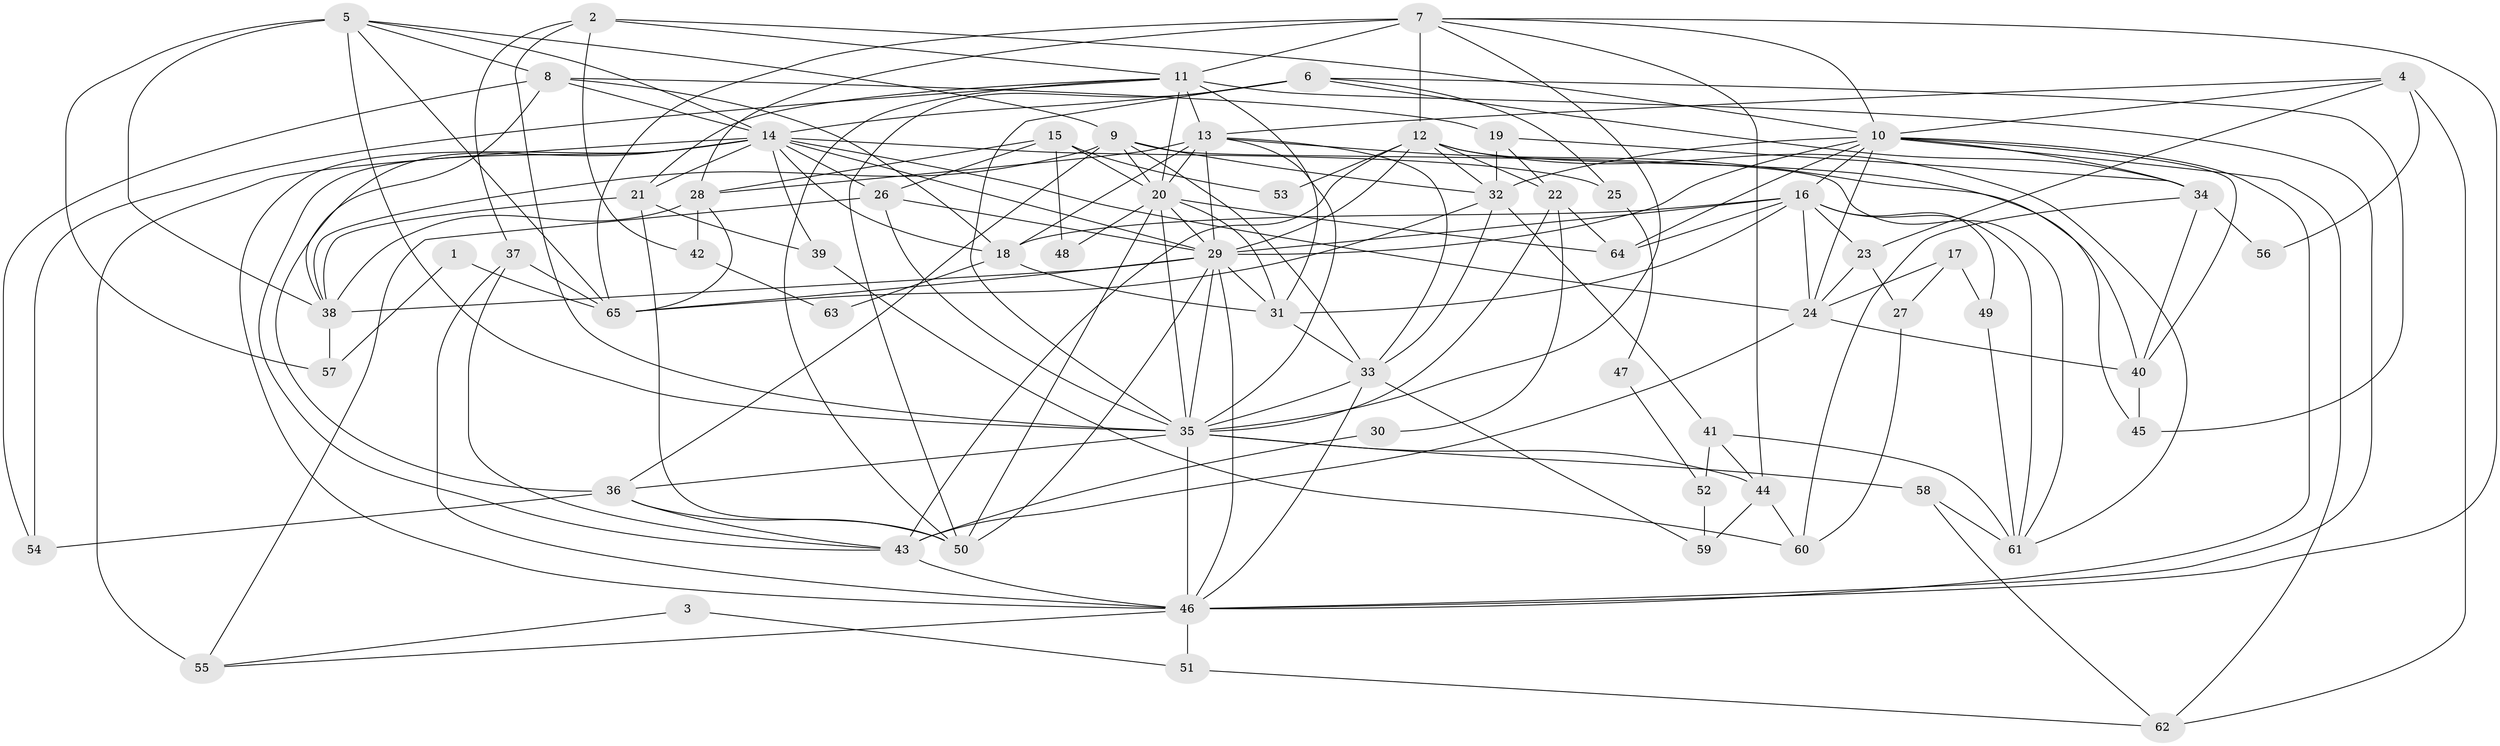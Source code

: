 // original degree distribution, {2: 0.12307692307692308, 5: 0.2076923076923077, 4: 0.2692307692307692, 3: 0.2692307692307692, 6: 0.09230769230769231, 8: 0.007692307692307693, 7: 0.03076923076923077}
// Generated by graph-tools (version 1.1) at 2025/36/03/09/25 02:36:16]
// undirected, 65 vertices, 177 edges
graph export_dot {
graph [start="1"]
  node [color=gray90,style=filled];
  1;
  2;
  3;
  4;
  5;
  6;
  7;
  8;
  9;
  10;
  11;
  12;
  13;
  14;
  15;
  16;
  17;
  18;
  19;
  20;
  21;
  22;
  23;
  24;
  25;
  26;
  27;
  28;
  29;
  30;
  31;
  32;
  33;
  34;
  35;
  36;
  37;
  38;
  39;
  40;
  41;
  42;
  43;
  44;
  45;
  46;
  47;
  48;
  49;
  50;
  51;
  52;
  53;
  54;
  55;
  56;
  57;
  58;
  59;
  60;
  61;
  62;
  63;
  64;
  65;
  1 -- 57 [weight=1.0];
  1 -- 65 [weight=1.0];
  2 -- 10 [weight=1.0];
  2 -- 11 [weight=1.0];
  2 -- 35 [weight=1.0];
  2 -- 37 [weight=1.0];
  2 -- 42 [weight=1.0];
  3 -- 51 [weight=1.0];
  3 -- 55 [weight=1.0];
  4 -- 10 [weight=1.0];
  4 -- 13 [weight=1.0];
  4 -- 23 [weight=1.0];
  4 -- 56 [weight=1.0];
  4 -- 62 [weight=1.0];
  5 -- 8 [weight=1.0];
  5 -- 9 [weight=1.0];
  5 -- 14 [weight=1.0];
  5 -- 35 [weight=1.0];
  5 -- 38 [weight=1.0];
  5 -- 57 [weight=1.0];
  5 -- 65 [weight=1.0];
  6 -- 14 [weight=2.0];
  6 -- 25 [weight=1.0];
  6 -- 34 [weight=2.0];
  6 -- 35 [weight=1.0];
  6 -- 45 [weight=1.0];
  6 -- 50 [weight=1.0];
  7 -- 10 [weight=1.0];
  7 -- 11 [weight=1.0];
  7 -- 12 [weight=1.0];
  7 -- 28 [weight=2.0];
  7 -- 35 [weight=1.0];
  7 -- 44 [weight=1.0];
  7 -- 46 [weight=1.0];
  7 -- 65 [weight=1.0];
  8 -- 14 [weight=2.0];
  8 -- 18 [weight=1.0];
  8 -- 19 [weight=1.0];
  8 -- 38 [weight=1.0];
  8 -- 54 [weight=1.0];
  9 -- 20 [weight=1.0];
  9 -- 32 [weight=1.0];
  9 -- 33 [weight=1.0];
  9 -- 36 [weight=1.0];
  9 -- 38 [weight=1.0];
  9 -- 61 [weight=1.0];
  10 -- 16 [weight=1.0];
  10 -- 24 [weight=1.0];
  10 -- 29 [weight=1.0];
  10 -- 32 [weight=1.0];
  10 -- 34 [weight=2.0];
  10 -- 40 [weight=1.0];
  10 -- 46 [weight=1.0];
  10 -- 62 [weight=1.0];
  10 -- 64 [weight=1.0];
  11 -- 13 [weight=2.0];
  11 -- 20 [weight=1.0];
  11 -- 21 [weight=1.0];
  11 -- 31 [weight=1.0];
  11 -- 46 [weight=1.0];
  11 -- 50 [weight=1.0];
  11 -- 54 [weight=1.0];
  12 -- 22 [weight=1.0];
  12 -- 29 [weight=2.0];
  12 -- 32 [weight=1.0];
  12 -- 43 [weight=1.0];
  12 -- 45 [weight=1.0];
  12 -- 53 [weight=1.0];
  12 -- 61 [weight=1.0];
  13 -- 18 [weight=1.0];
  13 -- 20 [weight=2.0];
  13 -- 28 [weight=1.0];
  13 -- 29 [weight=1.0];
  13 -- 33 [weight=1.0];
  13 -- 35 [weight=1.0];
  13 -- 40 [weight=1.0];
  14 -- 18 [weight=1.0];
  14 -- 21 [weight=1.0];
  14 -- 24 [weight=1.0];
  14 -- 25 [weight=1.0];
  14 -- 26 [weight=1.0];
  14 -- 29 [weight=1.0];
  14 -- 36 [weight=1.0];
  14 -- 39 [weight=1.0];
  14 -- 43 [weight=1.0];
  14 -- 46 [weight=2.0];
  14 -- 55 [weight=1.0];
  15 -- 20 [weight=1.0];
  15 -- 26 [weight=1.0];
  15 -- 28 [weight=1.0];
  15 -- 48 [weight=1.0];
  15 -- 53 [weight=1.0];
  16 -- 18 [weight=1.0];
  16 -- 23 [weight=1.0];
  16 -- 24 [weight=1.0];
  16 -- 29 [weight=1.0];
  16 -- 31 [weight=4.0];
  16 -- 49 [weight=1.0];
  16 -- 61 [weight=1.0];
  16 -- 64 [weight=1.0];
  17 -- 24 [weight=1.0];
  17 -- 27 [weight=1.0];
  17 -- 49 [weight=1.0];
  18 -- 31 [weight=1.0];
  18 -- 63 [weight=1.0];
  19 -- 22 [weight=1.0];
  19 -- 32 [weight=2.0];
  19 -- 34 [weight=1.0];
  20 -- 29 [weight=1.0];
  20 -- 31 [weight=3.0];
  20 -- 35 [weight=1.0];
  20 -- 48 [weight=1.0];
  20 -- 50 [weight=1.0];
  20 -- 64 [weight=1.0];
  21 -- 38 [weight=1.0];
  21 -- 39 [weight=1.0];
  21 -- 50 [weight=1.0];
  22 -- 30 [weight=1.0];
  22 -- 35 [weight=1.0];
  22 -- 64 [weight=1.0];
  23 -- 24 [weight=1.0];
  23 -- 27 [weight=1.0];
  24 -- 40 [weight=1.0];
  24 -- 43 [weight=1.0];
  25 -- 47 [weight=1.0];
  26 -- 29 [weight=1.0];
  26 -- 35 [weight=1.0];
  26 -- 55 [weight=2.0];
  27 -- 60 [weight=1.0];
  28 -- 38 [weight=1.0];
  28 -- 42 [weight=1.0];
  28 -- 65 [weight=1.0];
  29 -- 31 [weight=1.0];
  29 -- 35 [weight=1.0];
  29 -- 38 [weight=1.0];
  29 -- 46 [weight=1.0];
  29 -- 50 [weight=1.0];
  29 -- 65 [weight=1.0];
  30 -- 43 [weight=1.0];
  31 -- 33 [weight=1.0];
  32 -- 33 [weight=1.0];
  32 -- 41 [weight=1.0];
  32 -- 65 [weight=1.0];
  33 -- 35 [weight=1.0];
  33 -- 46 [weight=2.0];
  33 -- 59 [weight=1.0];
  34 -- 40 [weight=1.0];
  34 -- 56 [weight=1.0];
  34 -- 60 [weight=1.0];
  35 -- 36 [weight=1.0];
  35 -- 44 [weight=1.0];
  35 -- 46 [weight=1.0];
  35 -- 58 [weight=1.0];
  36 -- 43 [weight=1.0];
  36 -- 50 [weight=1.0];
  36 -- 54 [weight=1.0];
  37 -- 43 [weight=1.0];
  37 -- 46 [weight=1.0];
  37 -- 65 [weight=1.0];
  38 -- 57 [weight=1.0];
  39 -- 60 [weight=1.0];
  40 -- 45 [weight=1.0];
  41 -- 44 [weight=1.0];
  41 -- 52 [weight=1.0];
  41 -- 61 [weight=1.0];
  42 -- 63 [weight=1.0];
  43 -- 46 [weight=2.0];
  44 -- 59 [weight=1.0];
  44 -- 60 [weight=1.0];
  46 -- 51 [weight=1.0];
  46 -- 55 [weight=1.0];
  47 -- 52 [weight=1.0];
  49 -- 61 [weight=1.0];
  51 -- 62 [weight=1.0];
  52 -- 59 [weight=1.0];
  58 -- 61 [weight=1.0];
  58 -- 62 [weight=1.0];
}

